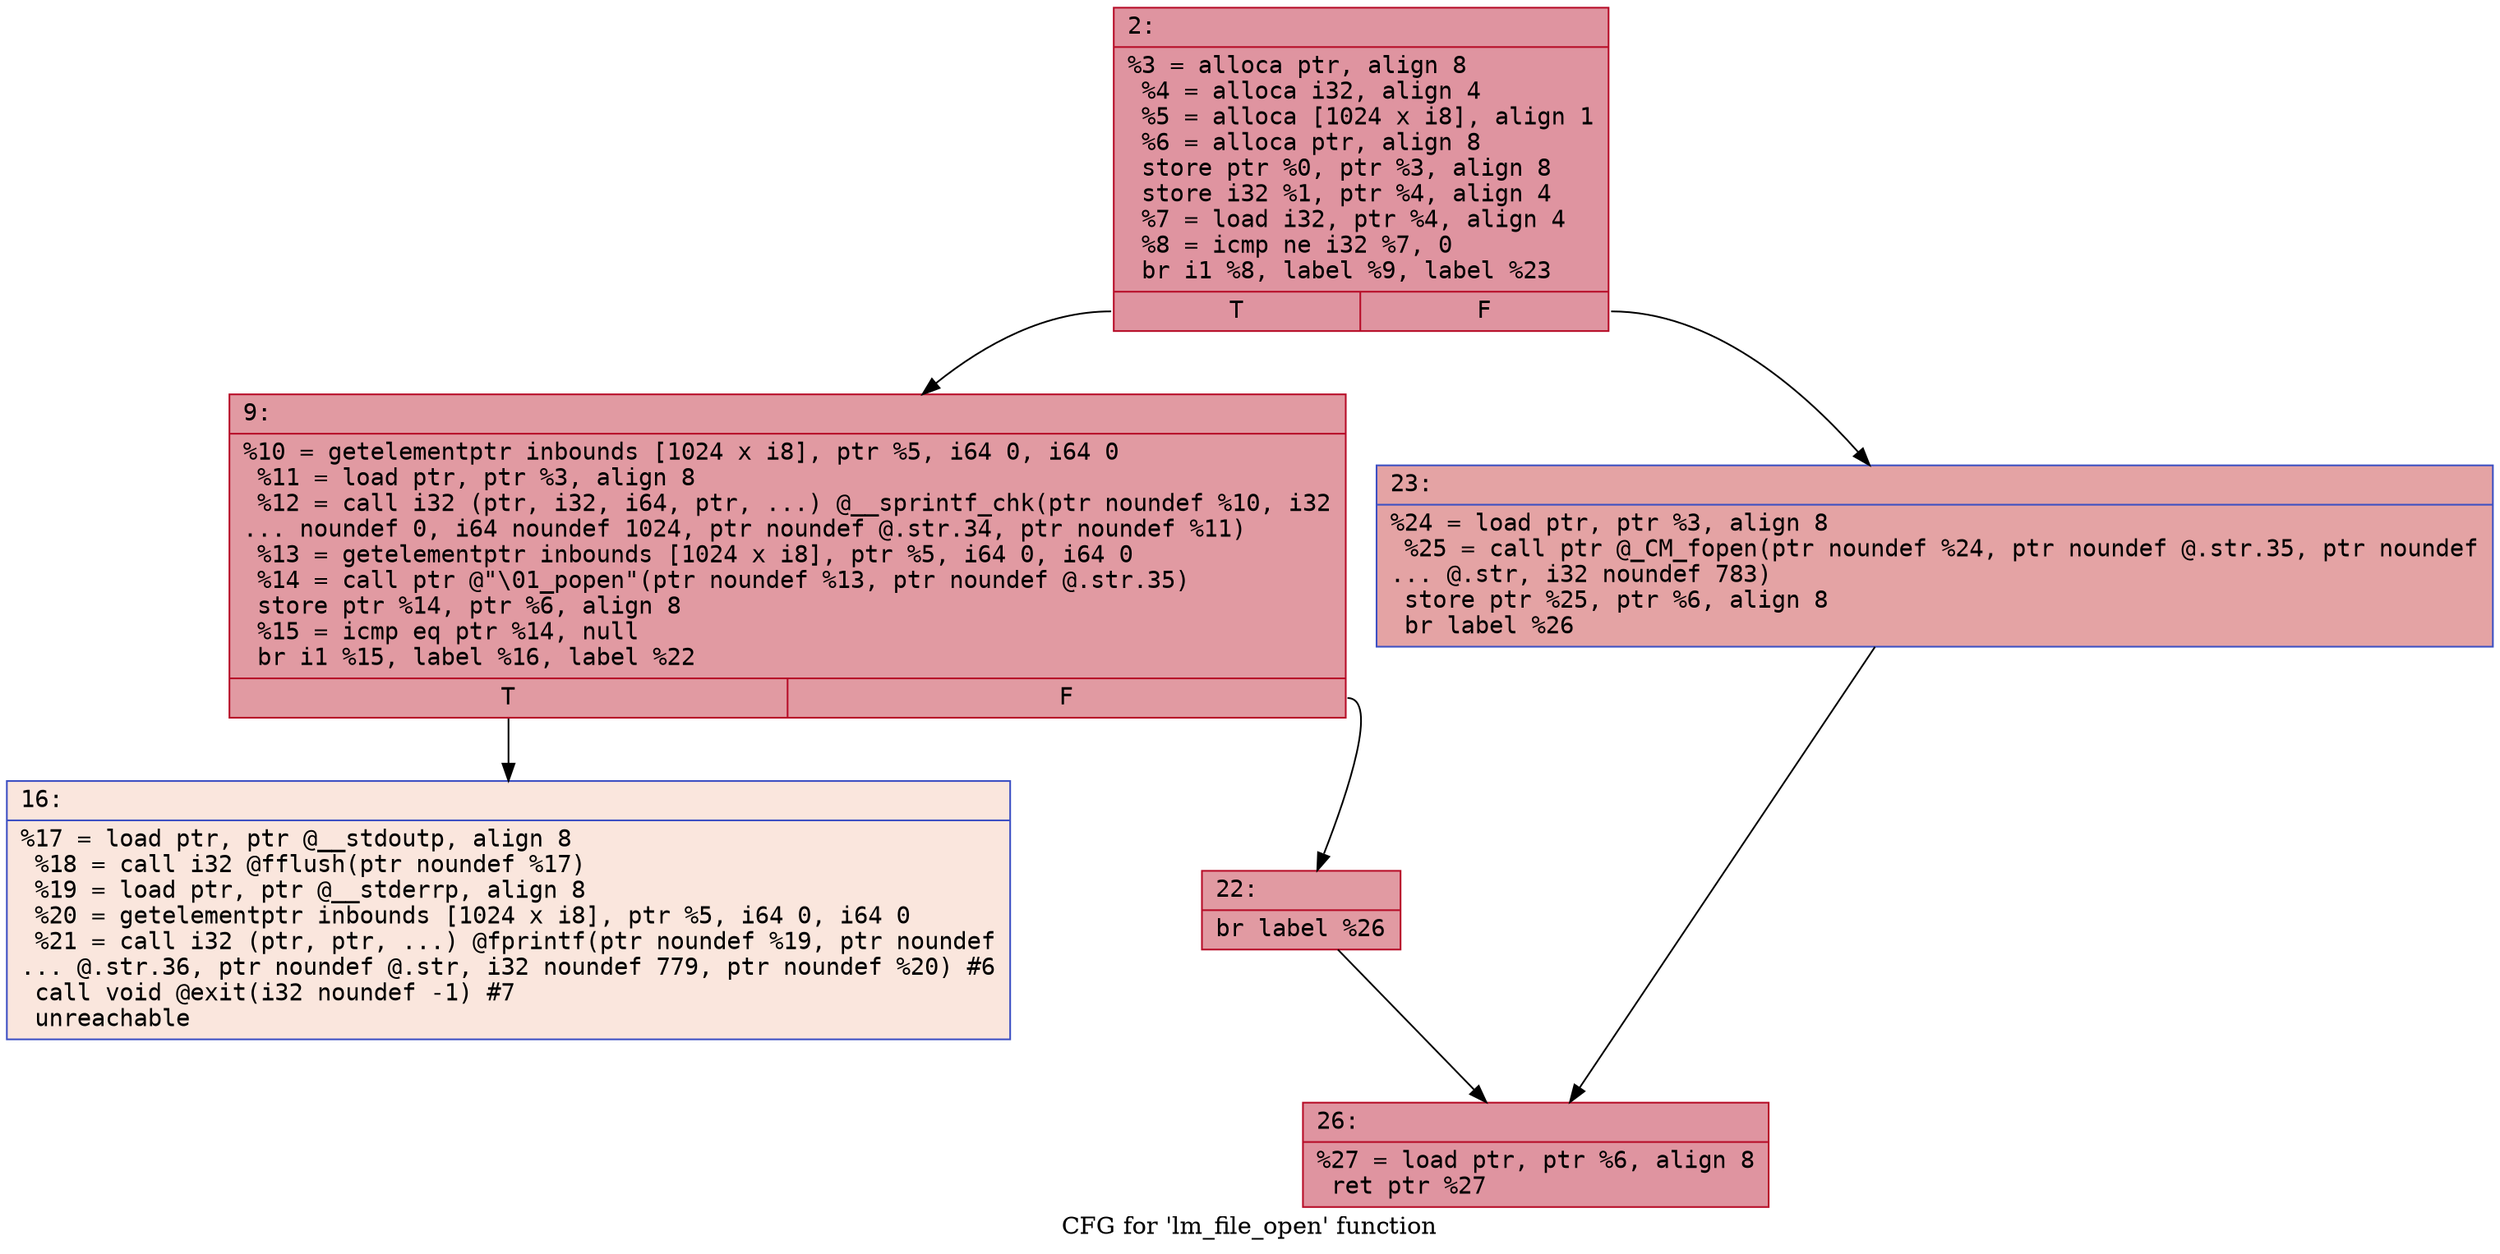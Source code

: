 digraph "CFG for 'lm_file_open' function" {
	label="CFG for 'lm_file_open' function";

	Node0x60000252dfe0 [shape=record,color="#b70d28ff", style=filled, fillcolor="#b70d2870" fontname="Courier",label="{2:\l|  %3 = alloca ptr, align 8\l  %4 = alloca i32, align 4\l  %5 = alloca [1024 x i8], align 1\l  %6 = alloca ptr, align 8\l  store ptr %0, ptr %3, align 8\l  store i32 %1, ptr %4, align 4\l  %7 = load i32, ptr %4, align 4\l  %8 = icmp ne i32 %7, 0\l  br i1 %8, label %9, label %23\l|{<s0>T|<s1>F}}"];
	Node0x60000252dfe0:s0 -> Node0x60000252e030[tooltip="2 -> 9\nProbability 62.50%" ];
	Node0x60000252dfe0:s1 -> Node0x60000252e120[tooltip="2 -> 23\nProbability 37.50%" ];
	Node0x60000252e030 [shape=record,color="#b70d28ff", style=filled, fillcolor="#bb1b2c70" fontname="Courier",label="{9:\l|  %10 = getelementptr inbounds [1024 x i8], ptr %5, i64 0, i64 0\l  %11 = load ptr, ptr %3, align 8\l  %12 = call i32 (ptr, i32, i64, ptr, ...) @__sprintf_chk(ptr noundef %10, i32\l... noundef 0, i64 noundef 1024, ptr noundef @.str.34, ptr noundef %11)\l  %13 = getelementptr inbounds [1024 x i8], ptr %5, i64 0, i64 0\l  %14 = call ptr @\"\\01_popen\"(ptr noundef %13, ptr noundef @.str.35)\l  store ptr %14, ptr %6, align 8\l  %15 = icmp eq ptr %14, null\l  br i1 %15, label %16, label %22\l|{<s0>T|<s1>F}}"];
	Node0x60000252e030:s0 -> Node0x60000252e080[tooltip="9 -> 16\nProbability 0.00%" ];
	Node0x60000252e030:s1 -> Node0x60000252e0d0[tooltip="9 -> 22\nProbability 100.00%" ];
	Node0x60000252e080 [shape=record,color="#3d50c3ff", style=filled, fillcolor="#f3c7b170" fontname="Courier",label="{16:\l|  %17 = load ptr, ptr @__stdoutp, align 8\l  %18 = call i32 @fflush(ptr noundef %17)\l  %19 = load ptr, ptr @__stderrp, align 8\l  %20 = getelementptr inbounds [1024 x i8], ptr %5, i64 0, i64 0\l  %21 = call i32 (ptr, ptr, ...) @fprintf(ptr noundef %19, ptr noundef\l... @.str.36, ptr noundef @.str, i32 noundef 779, ptr noundef %20) #6\l  call void @exit(i32 noundef -1) #7\l  unreachable\l}"];
	Node0x60000252e0d0 [shape=record,color="#b70d28ff", style=filled, fillcolor="#bb1b2c70" fontname="Courier",label="{22:\l|  br label %26\l}"];
	Node0x60000252e0d0 -> Node0x60000252e170[tooltip="22 -> 26\nProbability 100.00%" ];
	Node0x60000252e120 [shape=record,color="#3d50c3ff", style=filled, fillcolor="#c32e3170" fontname="Courier",label="{23:\l|  %24 = load ptr, ptr %3, align 8\l  %25 = call ptr @_CM_fopen(ptr noundef %24, ptr noundef @.str.35, ptr noundef\l... @.str, i32 noundef 783)\l  store ptr %25, ptr %6, align 8\l  br label %26\l}"];
	Node0x60000252e120 -> Node0x60000252e170[tooltip="23 -> 26\nProbability 100.00%" ];
	Node0x60000252e170 [shape=record,color="#b70d28ff", style=filled, fillcolor="#b70d2870" fontname="Courier",label="{26:\l|  %27 = load ptr, ptr %6, align 8\l  ret ptr %27\l}"];
}
